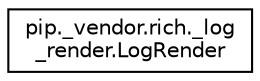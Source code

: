 digraph "Graphical Class Hierarchy"
{
 // LATEX_PDF_SIZE
  edge [fontname="Helvetica",fontsize="10",labelfontname="Helvetica",labelfontsize="10"];
  node [fontname="Helvetica",fontsize="10",shape=record];
  rankdir="LR";
  Node0 [label="pip._vendor.rich._log\l_render.LogRender",height=0.2,width=0.4,color="black", fillcolor="white", style="filled",URL="$classpip_1_1__vendor_1_1rich_1_1__log__render_1_1LogRender.html",tooltip=" "];
}
